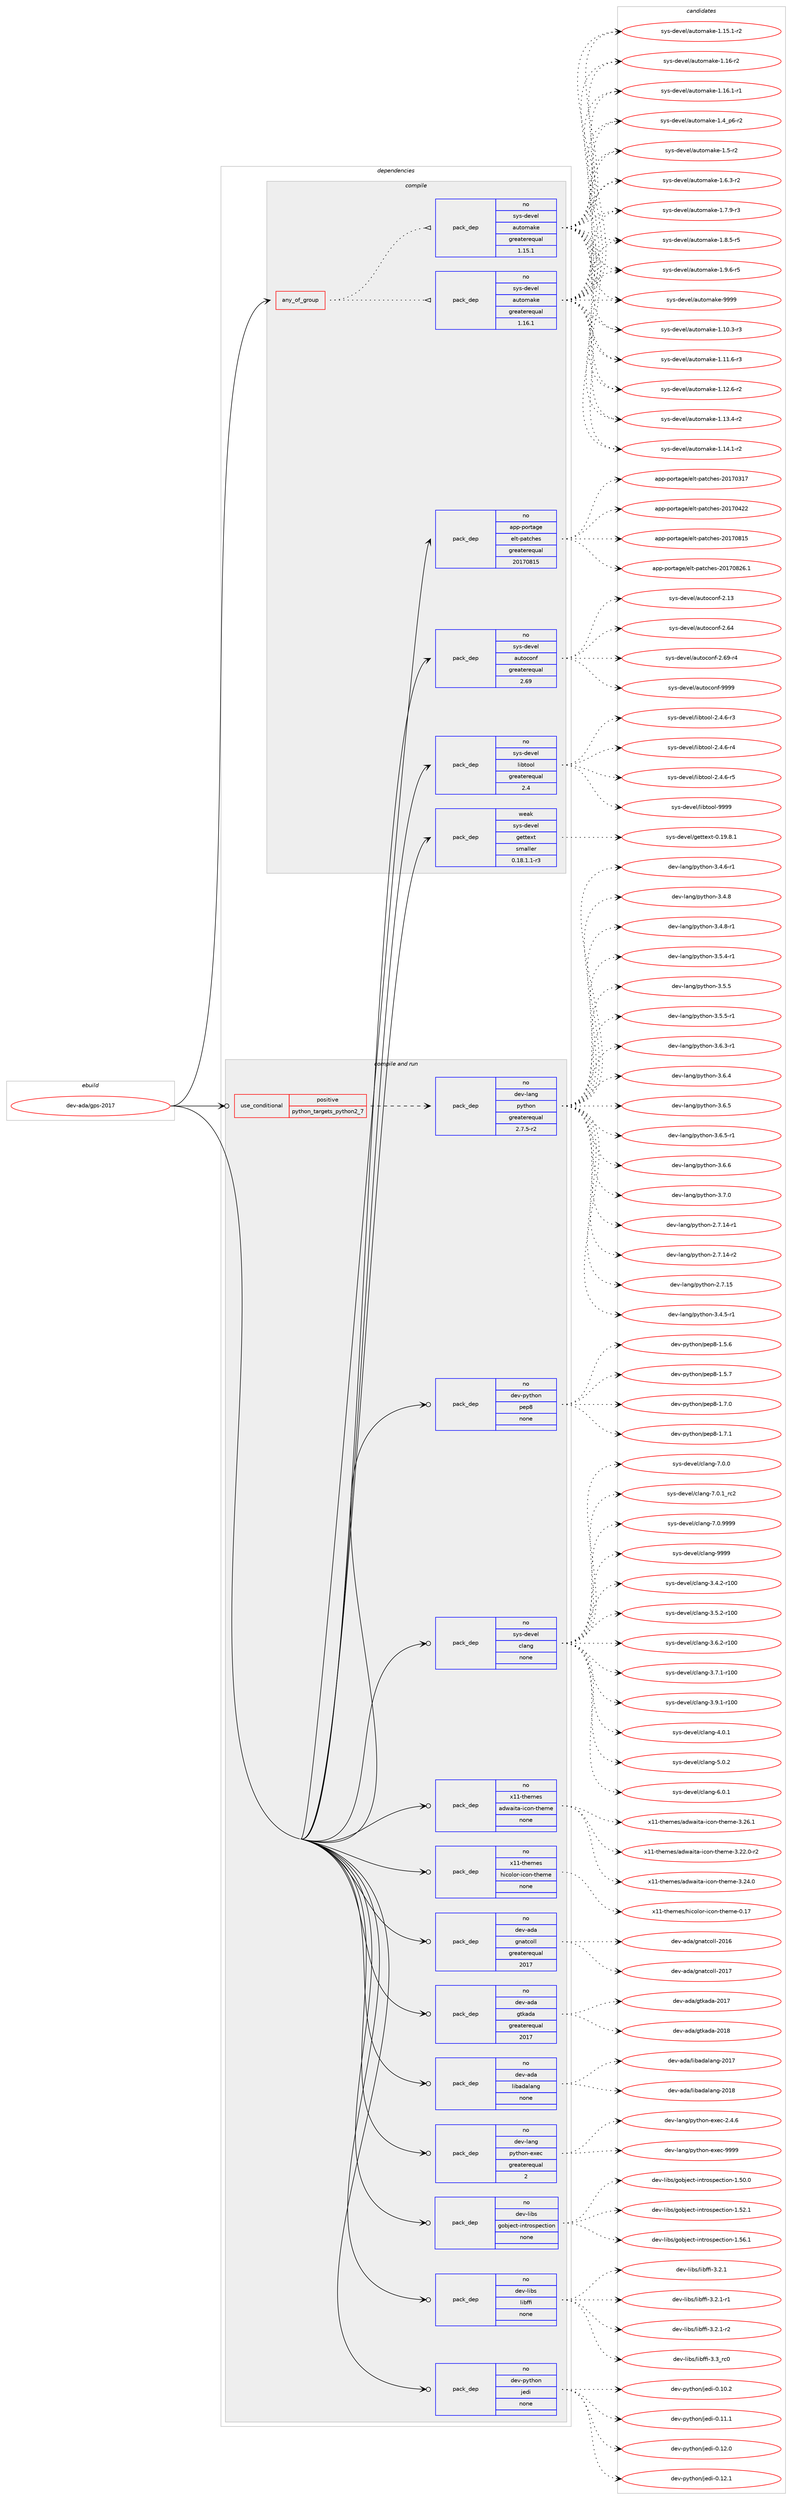 digraph prolog {

# *************
# Graph options
# *************

newrank=true;
concentrate=true;
compound=true;
graph [rankdir=LR,fontname=Helvetica,fontsize=10,ranksep=1.5];#, ranksep=2.5, nodesep=0.2];
edge  [arrowhead=vee];
node  [fontname=Helvetica,fontsize=10];

# **********
# The ebuild
# **********

subgraph cluster_leftcol {
color=gray;
rank=same;
label=<<i>ebuild</i>>;
id [label="dev-ada/gps-2017", color=red, width=4, href="../dev-ada/gps-2017.svg"];
}

# ****************
# The dependencies
# ****************

subgraph cluster_midcol {
color=gray;
label=<<i>dependencies</i>>;
subgraph cluster_compile {
fillcolor="#eeeeee";
style=filled;
label=<<i>compile</i>>;
subgraph any93 {
dependency2898 [label=<<TABLE BORDER="0" CELLBORDER="1" CELLSPACING="0" CELLPADDING="4"><TR><TD CELLPADDING="10">any_of_group</TD></TR></TABLE>>, shape=none, color=red];subgraph pack2383 {
dependency2899 [label=<<TABLE BORDER="0" CELLBORDER="1" CELLSPACING="0" CELLPADDING="4" WIDTH="220"><TR><TD ROWSPAN="6" CELLPADDING="30">pack_dep</TD></TR><TR><TD WIDTH="110">no</TD></TR><TR><TD>sys-devel</TD></TR><TR><TD>automake</TD></TR><TR><TD>greaterequal</TD></TR><TR><TD>1.16.1</TD></TR></TABLE>>, shape=none, color=blue];
}
dependency2898:e -> dependency2899:w [weight=20,style="dotted",arrowhead="oinv"];
subgraph pack2384 {
dependency2900 [label=<<TABLE BORDER="0" CELLBORDER="1" CELLSPACING="0" CELLPADDING="4" WIDTH="220"><TR><TD ROWSPAN="6" CELLPADDING="30">pack_dep</TD></TR><TR><TD WIDTH="110">no</TD></TR><TR><TD>sys-devel</TD></TR><TR><TD>automake</TD></TR><TR><TD>greaterequal</TD></TR><TR><TD>1.15.1</TD></TR></TABLE>>, shape=none, color=blue];
}
dependency2898:e -> dependency2900:w [weight=20,style="dotted",arrowhead="oinv"];
}
id:e -> dependency2898:w [weight=20,style="solid",arrowhead="vee"];
subgraph pack2385 {
dependency2901 [label=<<TABLE BORDER="0" CELLBORDER="1" CELLSPACING="0" CELLPADDING="4" WIDTH="220"><TR><TD ROWSPAN="6" CELLPADDING="30">pack_dep</TD></TR><TR><TD WIDTH="110">no</TD></TR><TR><TD>app-portage</TD></TR><TR><TD>elt-patches</TD></TR><TR><TD>greaterequal</TD></TR><TR><TD>20170815</TD></TR></TABLE>>, shape=none, color=blue];
}
id:e -> dependency2901:w [weight=20,style="solid",arrowhead="vee"];
subgraph pack2386 {
dependency2902 [label=<<TABLE BORDER="0" CELLBORDER="1" CELLSPACING="0" CELLPADDING="4" WIDTH="220"><TR><TD ROWSPAN="6" CELLPADDING="30">pack_dep</TD></TR><TR><TD WIDTH="110">no</TD></TR><TR><TD>sys-devel</TD></TR><TR><TD>autoconf</TD></TR><TR><TD>greaterequal</TD></TR><TR><TD>2.69</TD></TR></TABLE>>, shape=none, color=blue];
}
id:e -> dependency2902:w [weight=20,style="solid",arrowhead="vee"];
subgraph pack2387 {
dependency2903 [label=<<TABLE BORDER="0" CELLBORDER="1" CELLSPACING="0" CELLPADDING="4" WIDTH="220"><TR><TD ROWSPAN="6" CELLPADDING="30">pack_dep</TD></TR><TR><TD WIDTH="110">no</TD></TR><TR><TD>sys-devel</TD></TR><TR><TD>libtool</TD></TR><TR><TD>greaterequal</TD></TR><TR><TD>2.4</TD></TR></TABLE>>, shape=none, color=blue];
}
id:e -> dependency2903:w [weight=20,style="solid",arrowhead="vee"];
subgraph pack2388 {
dependency2904 [label=<<TABLE BORDER="0" CELLBORDER="1" CELLSPACING="0" CELLPADDING="4" WIDTH="220"><TR><TD ROWSPAN="6" CELLPADDING="30">pack_dep</TD></TR><TR><TD WIDTH="110">weak</TD></TR><TR><TD>sys-devel</TD></TR><TR><TD>gettext</TD></TR><TR><TD>smaller</TD></TR><TR><TD>0.18.1.1-r3</TD></TR></TABLE>>, shape=none, color=blue];
}
id:e -> dependency2904:w [weight=20,style="solid",arrowhead="vee"];
}
subgraph cluster_compileandrun {
fillcolor="#eeeeee";
style=filled;
label=<<i>compile and run</i>>;
subgraph cond416 {
dependency2905 [label=<<TABLE BORDER="0" CELLBORDER="1" CELLSPACING="0" CELLPADDING="4"><TR><TD ROWSPAN="3" CELLPADDING="10">use_conditional</TD></TR><TR><TD>positive</TD></TR><TR><TD>python_targets_python2_7</TD></TR></TABLE>>, shape=none, color=red];
subgraph pack2389 {
dependency2906 [label=<<TABLE BORDER="0" CELLBORDER="1" CELLSPACING="0" CELLPADDING="4" WIDTH="220"><TR><TD ROWSPAN="6" CELLPADDING="30">pack_dep</TD></TR><TR><TD WIDTH="110">no</TD></TR><TR><TD>dev-lang</TD></TR><TR><TD>python</TD></TR><TR><TD>greaterequal</TD></TR><TR><TD>2.7.5-r2</TD></TR></TABLE>>, shape=none, color=blue];
}
dependency2905:e -> dependency2906:w [weight=20,style="dashed",arrowhead="vee"];
}
id:e -> dependency2905:w [weight=20,style="solid",arrowhead="odotvee"];
subgraph pack2390 {
dependency2907 [label=<<TABLE BORDER="0" CELLBORDER="1" CELLSPACING="0" CELLPADDING="4" WIDTH="220"><TR><TD ROWSPAN="6" CELLPADDING="30">pack_dep</TD></TR><TR><TD WIDTH="110">no</TD></TR><TR><TD>dev-ada</TD></TR><TR><TD>gnatcoll</TD></TR><TR><TD>greaterequal</TD></TR><TR><TD>2017</TD></TR></TABLE>>, shape=none, color=blue];
}
id:e -> dependency2907:w [weight=20,style="solid",arrowhead="odotvee"];
subgraph pack2391 {
dependency2908 [label=<<TABLE BORDER="0" CELLBORDER="1" CELLSPACING="0" CELLPADDING="4" WIDTH="220"><TR><TD ROWSPAN="6" CELLPADDING="30">pack_dep</TD></TR><TR><TD WIDTH="110">no</TD></TR><TR><TD>dev-ada</TD></TR><TR><TD>gtkada</TD></TR><TR><TD>greaterequal</TD></TR><TR><TD>2017</TD></TR></TABLE>>, shape=none, color=blue];
}
id:e -> dependency2908:w [weight=20,style="solid",arrowhead="odotvee"];
subgraph pack2392 {
dependency2909 [label=<<TABLE BORDER="0" CELLBORDER="1" CELLSPACING="0" CELLPADDING="4" WIDTH="220"><TR><TD ROWSPAN="6" CELLPADDING="30">pack_dep</TD></TR><TR><TD WIDTH="110">no</TD></TR><TR><TD>dev-ada</TD></TR><TR><TD>libadalang</TD></TR><TR><TD>none</TD></TR><TR><TD></TD></TR></TABLE>>, shape=none, color=blue];
}
id:e -> dependency2909:w [weight=20,style="solid",arrowhead="odotvee"];
subgraph pack2393 {
dependency2910 [label=<<TABLE BORDER="0" CELLBORDER="1" CELLSPACING="0" CELLPADDING="4" WIDTH="220"><TR><TD ROWSPAN="6" CELLPADDING="30">pack_dep</TD></TR><TR><TD WIDTH="110">no</TD></TR><TR><TD>dev-lang</TD></TR><TR><TD>python-exec</TD></TR><TR><TD>greaterequal</TD></TR><TR><TD>2</TD></TR></TABLE>>, shape=none, color=blue];
}
id:e -> dependency2910:w [weight=20,style="solid",arrowhead="odotvee"];
subgraph pack2394 {
dependency2911 [label=<<TABLE BORDER="0" CELLBORDER="1" CELLSPACING="0" CELLPADDING="4" WIDTH="220"><TR><TD ROWSPAN="6" CELLPADDING="30">pack_dep</TD></TR><TR><TD WIDTH="110">no</TD></TR><TR><TD>dev-libs</TD></TR><TR><TD>gobject-introspection</TD></TR><TR><TD>none</TD></TR><TR><TD></TD></TR></TABLE>>, shape=none, color=blue];
}
id:e -> dependency2911:w [weight=20,style="solid",arrowhead="odotvee"];
subgraph pack2395 {
dependency2912 [label=<<TABLE BORDER="0" CELLBORDER="1" CELLSPACING="0" CELLPADDING="4" WIDTH="220"><TR><TD ROWSPAN="6" CELLPADDING="30">pack_dep</TD></TR><TR><TD WIDTH="110">no</TD></TR><TR><TD>dev-libs</TD></TR><TR><TD>libffi</TD></TR><TR><TD>none</TD></TR><TR><TD></TD></TR></TABLE>>, shape=none, color=blue];
}
id:e -> dependency2912:w [weight=20,style="solid",arrowhead="odotvee"];
subgraph pack2396 {
dependency2913 [label=<<TABLE BORDER="0" CELLBORDER="1" CELLSPACING="0" CELLPADDING="4" WIDTH="220"><TR><TD ROWSPAN="6" CELLPADDING="30">pack_dep</TD></TR><TR><TD WIDTH="110">no</TD></TR><TR><TD>dev-python</TD></TR><TR><TD>jedi</TD></TR><TR><TD>none</TD></TR><TR><TD></TD></TR></TABLE>>, shape=none, color=blue];
}
id:e -> dependency2913:w [weight=20,style="solid",arrowhead="odotvee"];
subgraph pack2397 {
dependency2914 [label=<<TABLE BORDER="0" CELLBORDER="1" CELLSPACING="0" CELLPADDING="4" WIDTH="220"><TR><TD ROWSPAN="6" CELLPADDING="30">pack_dep</TD></TR><TR><TD WIDTH="110">no</TD></TR><TR><TD>dev-python</TD></TR><TR><TD>pep8</TD></TR><TR><TD>none</TD></TR><TR><TD></TD></TR></TABLE>>, shape=none, color=blue];
}
id:e -> dependency2914:w [weight=20,style="solid",arrowhead="odotvee"];
subgraph pack2398 {
dependency2915 [label=<<TABLE BORDER="0" CELLBORDER="1" CELLSPACING="0" CELLPADDING="4" WIDTH="220"><TR><TD ROWSPAN="6" CELLPADDING="30">pack_dep</TD></TR><TR><TD WIDTH="110">no</TD></TR><TR><TD>sys-devel</TD></TR><TR><TD>clang</TD></TR><TR><TD>none</TD></TR><TR><TD></TD></TR></TABLE>>, shape=none, color=blue];
}
id:e -> dependency2915:w [weight=20,style="solid",arrowhead="odotvee"];
subgraph pack2399 {
dependency2916 [label=<<TABLE BORDER="0" CELLBORDER="1" CELLSPACING="0" CELLPADDING="4" WIDTH="220"><TR><TD ROWSPAN="6" CELLPADDING="30">pack_dep</TD></TR><TR><TD WIDTH="110">no</TD></TR><TR><TD>x11-themes</TD></TR><TR><TD>adwaita-icon-theme</TD></TR><TR><TD>none</TD></TR><TR><TD></TD></TR></TABLE>>, shape=none, color=blue];
}
id:e -> dependency2916:w [weight=20,style="solid",arrowhead="odotvee"];
subgraph pack2400 {
dependency2917 [label=<<TABLE BORDER="0" CELLBORDER="1" CELLSPACING="0" CELLPADDING="4" WIDTH="220"><TR><TD ROWSPAN="6" CELLPADDING="30">pack_dep</TD></TR><TR><TD WIDTH="110">no</TD></TR><TR><TD>x11-themes</TD></TR><TR><TD>hicolor-icon-theme</TD></TR><TR><TD>none</TD></TR><TR><TD></TD></TR></TABLE>>, shape=none, color=blue];
}
id:e -> dependency2917:w [weight=20,style="solid",arrowhead="odotvee"];
}
subgraph cluster_run {
fillcolor="#eeeeee";
style=filled;
label=<<i>run</i>>;
}
}

# **************
# The candidates
# **************

subgraph cluster_choices {
rank=same;
color=gray;
label=<<i>candidates</i>>;

subgraph choice2383 {
color=black;
nodesep=1;
choice11512111545100101118101108479711711611110997107101454946494846514511451 [label="sys-devel/automake-1.10.3-r3", color=red, width=4,href="../sys-devel/automake-1.10.3-r3.svg"];
choice11512111545100101118101108479711711611110997107101454946494946544511451 [label="sys-devel/automake-1.11.6-r3", color=red, width=4,href="../sys-devel/automake-1.11.6-r3.svg"];
choice11512111545100101118101108479711711611110997107101454946495046544511450 [label="sys-devel/automake-1.12.6-r2", color=red, width=4,href="../sys-devel/automake-1.12.6-r2.svg"];
choice11512111545100101118101108479711711611110997107101454946495146524511450 [label="sys-devel/automake-1.13.4-r2", color=red, width=4,href="../sys-devel/automake-1.13.4-r2.svg"];
choice11512111545100101118101108479711711611110997107101454946495246494511450 [label="sys-devel/automake-1.14.1-r2", color=red, width=4,href="../sys-devel/automake-1.14.1-r2.svg"];
choice11512111545100101118101108479711711611110997107101454946495346494511450 [label="sys-devel/automake-1.15.1-r2", color=red, width=4,href="../sys-devel/automake-1.15.1-r2.svg"];
choice1151211154510010111810110847971171161111099710710145494649544511450 [label="sys-devel/automake-1.16-r2", color=red, width=4,href="../sys-devel/automake-1.16-r2.svg"];
choice11512111545100101118101108479711711611110997107101454946495446494511449 [label="sys-devel/automake-1.16.1-r1", color=red, width=4,href="../sys-devel/automake-1.16.1-r1.svg"];
choice115121115451001011181011084797117116111109971071014549465295112544511450 [label="sys-devel/automake-1.4_p6-r2", color=red, width=4,href="../sys-devel/automake-1.4_p6-r2.svg"];
choice11512111545100101118101108479711711611110997107101454946534511450 [label="sys-devel/automake-1.5-r2", color=red, width=4,href="../sys-devel/automake-1.5-r2.svg"];
choice115121115451001011181011084797117116111109971071014549465446514511450 [label="sys-devel/automake-1.6.3-r2", color=red, width=4,href="../sys-devel/automake-1.6.3-r2.svg"];
choice115121115451001011181011084797117116111109971071014549465546574511451 [label="sys-devel/automake-1.7.9-r3", color=red, width=4,href="../sys-devel/automake-1.7.9-r3.svg"];
choice115121115451001011181011084797117116111109971071014549465646534511453 [label="sys-devel/automake-1.8.5-r5", color=red, width=4,href="../sys-devel/automake-1.8.5-r5.svg"];
choice115121115451001011181011084797117116111109971071014549465746544511453 [label="sys-devel/automake-1.9.6-r5", color=red, width=4,href="../sys-devel/automake-1.9.6-r5.svg"];
choice115121115451001011181011084797117116111109971071014557575757 [label="sys-devel/automake-9999", color=red, width=4,href="../sys-devel/automake-9999.svg"];
dependency2899:e -> choice11512111545100101118101108479711711611110997107101454946494846514511451:w [style=dotted,weight="100"];
dependency2899:e -> choice11512111545100101118101108479711711611110997107101454946494946544511451:w [style=dotted,weight="100"];
dependency2899:e -> choice11512111545100101118101108479711711611110997107101454946495046544511450:w [style=dotted,weight="100"];
dependency2899:e -> choice11512111545100101118101108479711711611110997107101454946495146524511450:w [style=dotted,weight="100"];
dependency2899:e -> choice11512111545100101118101108479711711611110997107101454946495246494511450:w [style=dotted,weight="100"];
dependency2899:e -> choice11512111545100101118101108479711711611110997107101454946495346494511450:w [style=dotted,weight="100"];
dependency2899:e -> choice1151211154510010111810110847971171161111099710710145494649544511450:w [style=dotted,weight="100"];
dependency2899:e -> choice11512111545100101118101108479711711611110997107101454946495446494511449:w [style=dotted,weight="100"];
dependency2899:e -> choice115121115451001011181011084797117116111109971071014549465295112544511450:w [style=dotted,weight="100"];
dependency2899:e -> choice11512111545100101118101108479711711611110997107101454946534511450:w [style=dotted,weight="100"];
dependency2899:e -> choice115121115451001011181011084797117116111109971071014549465446514511450:w [style=dotted,weight="100"];
dependency2899:e -> choice115121115451001011181011084797117116111109971071014549465546574511451:w [style=dotted,weight="100"];
dependency2899:e -> choice115121115451001011181011084797117116111109971071014549465646534511453:w [style=dotted,weight="100"];
dependency2899:e -> choice115121115451001011181011084797117116111109971071014549465746544511453:w [style=dotted,weight="100"];
dependency2899:e -> choice115121115451001011181011084797117116111109971071014557575757:w [style=dotted,weight="100"];
}
subgraph choice2384 {
color=black;
nodesep=1;
choice11512111545100101118101108479711711611110997107101454946494846514511451 [label="sys-devel/automake-1.10.3-r3", color=red, width=4,href="../sys-devel/automake-1.10.3-r3.svg"];
choice11512111545100101118101108479711711611110997107101454946494946544511451 [label="sys-devel/automake-1.11.6-r3", color=red, width=4,href="../sys-devel/automake-1.11.6-r3.svg"];
choice11512111545100101118101108479711711611110997107101454946495046544511450 [label="sys-devel/automake-1.12.6-r2", color=red, width=4,href="../sys-devel/automake-1.12.6-r2.svg"];
choice11512111545100101118101108479711711611110997107101454946495146524511450 [label="sys-devel/automake-1.13.4-r2", color=red, width=4,href="../sys-devel/automake-1.13.4-r2.svg"];
choice11512111545100101118101108479711711611110997107101454946495246494511450 [label="sys-devel/automake-1.14.1-r2", color=red, width=4,href="../sys-devel/automake-1.14.1-r2.svg"];
choice11512111545100101118101108479711711611110997107101454946495346494511450 [label="sys-devel/automake-1.15.1-r2", color=red, width=4,href="../sys-devel/automake-1.15.1-r2.svg"];
choice1151211154510010111810110847971171161111099710710145494649544511450 [label="sys-devel/automake-1.16-r2", color=red, width=4,href="../sys-devel/automake-1.16-r2.svg"];
choice11512111545100101118101108479711711611110997107101454946495446494511449 [label="sys-devel/automake-1.16.1-r1", color=red, width=4,href="../sys-devel/automake-1.16.1-r1.svg"];
choice115121115451001011181011084797117116111109971071014549465295112544511450 [label="sys-devel/automake-1.4_p6-r2", color=red, width=4,href="../sys-devel/automake-1.4_p6-r2.svg"];
choice11512111545100101118101108479711711611110997107101454946534511450 [label="sys-devel/automake-1.5-r2", color=red, width=4,href="../sys-devel/automake-1.5-r2.svg"];
choice115121115451001011181011084797117116111109971071014549465446514511450 [label="sys-devel/automake-1.6.3-r2", color=red, width=4,href="../sys-devel/automake-1.6.3-r2.svg"];
choice115121115451001011181011084797117116111109971071014549465546574511451 [label="sys-devel/automake-1.7.9-r3", color=red, width=4,href="../sys-devel/automake-1.7.9-r3.svg"];
choice115121115451001011181011084797117116111109971071014549465646534511453 [label="sys-devel/automake-1.8.5-r5", color=red, width=4,href="../sys-devel/automake-1.8.5-r5.svg"];
choice115121115451001011181011084797117116111109971071014549465746544511453 [label="sys-devel/automake-1.9.6-r5", color=red, width=4,href="../sys-devel/automake-1.9.6-r5.svg"];
choice115121115451001011181011084797117116111109971071014557575757 [label="sys-devel/automake-9999", color=red, width=4,href="../sys-devel/automake-9999.svg"];
dependency2900:e -> choice11512111545100101118101108479711711611110997107101454946494846514511451:w [style=dotted,weight="100"];
dependency2900:e -> choice11512111545100101118101108479711711611110997107101454946494946544511451:w [style=dotted,weight="100"];
dependency2900:e -> choice11512111545100101118101108479711711611110997107101454946495046544511450:w [style=dotted,weight="100"];
dependency2900:e -> choice11512111545100101118101108479711711611110997107101454946495146524511450:w [style=dotted,weight="100"];
dependency2900:e -> choice11512111545100101118101108479711711611110997107101454946495246494511450:w [style=dotted,weight="100"];
dependency2900:e -> choice11512111545100101118101108479711711611110997107101454946495346494511450:w [style=dotted,weight="100"];
dependency2900:e -> choice1151211154510010111810110847971171161111099710710145494649544511450:w [style=dotted,weight="100"];
dependency2900:e -> choice11512111545100101118101108479711711611110997107101454946495446494511449:w [style=dotted,weight="100"];
dependency2900:e -> choice115121115451001011181011084797117116111109971071014549465295112544511450:w [style=dotted,weight="100"];
dependency2900:e -> choice11512111545100101118101108479711711611110997107101454946534511450:w [style=dotted,weight="100"];
dependency2900:e -> choice115121115451001011181011084797117116111109971071014549465446514511450:w [style=dotted,weight="100"];
dependency2900:e -> choice115121115451001011181011084797117116111109971071014549465546574511451:w [style=dotted,weight="100"];
dependency2900:e -> choice115121115451001011181011084797117116111109971071014549465646534511453:w [style=dotted,weight="100"];
dependency2900:e -> choice115121115451001011181011084797117116111109971071014549465746544511453:w [style=dotted,weight="100"];
dependency2900:e -> choice115121115451001011181011084797117116111109971071014557575757:w [style=dotted,weight="100"];
}
subgraph choice2385 {
color=black;
nodesep=1;
choice97112112451121111141169710310147101108116451129711699104101115455048495548514955 [label="app-portage/elt-patches-20170317", color=red, width=4,href="../app-portage/elt-patches-20170317.svg"];
choice97112112451121111141169710310147101108116451129711699104101115455048495548525050 [label="app-portage/elt-patches-20170422", color=red, width=4,href="../app-portage/elt-patches-20170422.svg"];
choice97112112451121111141169710310147101108116451129711699104101115455048495548564953 [label="app-portage/elt-patches-20170815", color=red, width=4,href="../app-portage/elt-patches-20170815.svg"];
choice971121124511211111411697103101471011081164511297116991041011154550484955485650544649 [label="app-portage/elt-patches-20170826.1", color=red, width=4,href="../app-portage/elt-patches-20170826.1.svg"];
dependency2901:e -> choice97112112451121111141169710310147101108116451129711699104101115455048495548514955:w [style=dotted,weight="100"];
dependency2901:e -> choice97112112451121111141169710310147101108116451129711699104101115455048495548525050:w [style=dotted,weight="100"];
dependency2901:e -> choice97112112451121111141169710310147101108116451129711699104101115455048495548564953:w [style=dotted,weight="100"];
dependency2901:e -> choice971121124511211111411697103101471011081164511297116991041011154550484955485650544649:w [style=dotted,weight="100"];
}
subgraph choice2386 {
color=black;
nodesep=1;
choice115121115451001011181011084797117116111991111101024550464951 [label="sys-devel/autoconf-2.13", color=red, width=4,href="../sys-devel/autoconf-2.13.svg"];
choice115121115451001011181011084797117116111991111101024550465452 [label="sys-devel/autoconf-2.64", color=red, width=4,href="../sys-devel/autoconf-2.64.svg"];
choice1151211154510010111810110847971171161119911111010245504654574511452 [label="sys-devel/autoconf-2.69-r4", color=red, width=4,href="../sys-devel/autoconf-2.69-r4.svg"];
choice115121115451001011181011084797117116111991111101024557575757 [label="sys-devel/autoconf-9999", color=red, width=4,href="../sys-devel/autoconf-9999.svg"];
dependency2902:e -> choice115121115451001011181011084797117116111991111101024550464951:w [style=dotted,weight="100"];
dependency2902:e -> choice115121115451001011181011084797117116111991111101024550465452:w [style=dotted,weight="100"];
dependency2902:e -> choice1151211154510010111810110847971171161119911111010245504654574511452:w [style=dotted,weight="100"];
dependency2902:e -> choice115121115451001011181011084797117116111991111101024557575757:w [style=dotted,weight="100"];
}
subgraph choice2387 {
color=black;
nodesep=1;
choice1151211154510010111810110847108105981161111111084550465246544511451 [label="sys-devel/libtool-2.4.6-r3", color=red, width=4,href="../sys-devel/libtool-2.4.6-r3.svg"];
choice1151211154510010111810110847108105981161111111084550465246544511452 [label="sys-devel/libtool-2.4.6-r4", color=red, width=4,href="../sys-devel/libtool-2.4.6-r4.svg"];
choice1151211154510010111810110847108105981161111111084550465246544511453 [label="sys-devel/libtool-2.4.6-r5", color=red, width=4,href="../sys-devel/libtool-2.4.6-r5.svg"];
choice1151211154510010111810110847108105981161111111084557575757 [label="sys-devel/libtool-9999", color=red, width=4,href="../sys-devel/libtool-9999.svg"];
dependency2903:e -> choice1151211154510010111810110847108105981161111111084550465246544511451:w [style=dotted,weight="100"];
dependency2903:e -> choice1151211154510010111810110847108105981161111111084550465246544511452:w [style=dotted,weight="100"];
dependency2903:e -> choice1151211154510010111810110847108105981161111111084550465246544511453:w [style=dotted,weight="100"];
dependency2903:e -> choice1151211154510010111810110847108105981161111111084557575757:w [style=dotted,weight="100"];
}
subgraph choice2388 {
color=black;
nodesep=1;
choice1151211154510010111810110847103101116116101120116454846495746564649 [label="sys-devel/gettext-0.19.8.1", color=red, width=4,href="../sys-devel/gettext-0.19.8.1.svg"];
dependency2904:e -> choice1151211154510010111810110847103101116116101120116454846495746564649:w [style=dotted,weight="100"];
}
subgraph choice2389 {
color=black;
nodesep=1;
choice100101118451089711010347112121116104111110455046554649524511449 [label="dev-lang/python-2.7.14-r1", color=red, width=4,href="../dev-lang/python-2.7.14-r1.svg"];
choice100101118451089711010347112121116104111110455046554649524511450 [label="dev-lang/python-2.7.14-r2", color=red, width=4,href="../dev-lang/python-2.7.14-r2.svg"];
choice10010111845108971101034711212111610411111045504655464953 [label="dev-lang/python-2.7.15", color=red, width=4,href="../dev-lang/python-2.7.15.svg"];
choice1001011184510897110103471121211161041111104551465246534511449 [label="dev-lang/python-3.4.5-r1", color=red, width=4,href="../dev-lang/python-3.4.5-r1.svg"];
choice1001011184510897110103471121211161041111104551465246544511449 [label="dev-lang/python-3.4.6-r1", color=red, width=4,href="../dev-lang/python-3.4.6-r1.svg"];
choice100101118451089711010347112121116104111110455146524656 [label="dev-lang/python-3.4.8", color=red, width=4,href="../dev-lang/python-3.4.8.svg"];
choice1001011184510897110103471121211161041111104551465246564511449 [label="dev-lang/python-3.4.8-r1", color=red, width=4,href="../dev-lang/python-3.4.8-r1.svg"];
choice1001011184510897110103471121211161041111104551465346524511449 [label="dev-lang/python-3.5.4-r1", color=red, width=4,href="../dev-lang/python-3.5.4-r1.svg"];
choice100101118451089711010347112121116104111110455146534653 [label="dev-lang/python-3.5.5", color=red, width=4,href="../dev-lang/python-3.5.5.svg"];
choice1001011184510897110103471121211161041111104551465346534511449 [label="dev-lang/python-3.5.5-r1", color=red, width=4,href="../dev-lang/python-3.5.5-r1.svg"];
choice1001011184510897110103471121211161041111104551465446514511449 [label="dev-lang/python-3.6.3-r1", color=red, width=4,href="../dev-lang/python-3.6.3-r1.svg"];
choice100101118451089711010347112121116104111110455146544652 [label="dev-lang/python-3.6.4", color=red, width=4,href="../dev-lang/python-3.6.4.svg"];
choice100101118451089711010347112121116104111110455146544653 [label="dev-lang/python-3.6.5", color=red, width=4,href="../dev-lang/python-3.6.5.svg"];
choice1001011184510897110103471121211161041111104551465446534511449 [label="dev-lang/python-3.6.5-r1", color=red, width=4,href="../dev-lang/python-3.6.5-r1.svg"];
choice100101118451089711010347112121116104111110455146544654 [label="dev-lang/python-3.6.6", color=red, width=4,href="../dev-lang/python-3.6.6.svg"];
choice100101118451089711010347112121116104111110455146554648 [label="dev-lang/python-3.7.0", color=red, width=4,href="../dev-lang/python-3.7.0.svg"];
dependency2906:e -> choice100101118451089711010347112121116104111110455046554649524511449:w [style=dotted,weight="100"];
dependency2906:e -> choice100101118451089711010347112121116104111110455046554649524511450:w [style=dotted,weight="100"];
dependency2906:e -> choice10010111845108971101034711212111610411111045504655464953:w [style=dotted,weight="100"];
dependency2906:e -> choice1001011184510897110103471121211161041111104551465246534511449:w [style=dotted,weight="100"];
dependency2906:e -> choice1001011184510897110103471121211161041111104551465246544511449:w [style=dotted,weight="100"];
dependency2906:e -> choice100101118451089711010347112121116104111110455146524656:w [style=dotted,weight="100"];
dependency2906:e -> choice1001011184510897110103471121211161041111104551465246564511449:w [style=dotted,weight="100"];
dependency2906:e -> choice1001011184510897110103471121211161041111104551465346524511449:w [style=dotted,weight="100"];
dependency2906:e -> choice100101118451089711010347112121116104111110455146534653:w [style=dotted,weight="100"];
dependency2906:e -> choice1001011184510897110103471121211161041111104551465346534511449:w [style=dotted,weight="100"];
dependency2906:e -> choice1001011184510897110103471121211161041111104551465446514511449:w [style=dotted,weight="100"];
dependency2906:e -> choice100101118451089711010347112121116104111110455146544652:w [style=dotted,weight="100"];
dependency2906:e -> choice100101118451089711010347112121116104111110455146544653:w [style=dotted,weight="100"];
dependency2906:e -> choice1001011184510897110103471121211161041111104551465446534511449:w [style=dotted,weight="100"];
dependency2906:e -> choice100101118451089711010347112121116104111110455146544654:w [style=dotted,weight="100"];
dependency2906:e -> choice100101118451089711010347112121116104111110455146554648:w [style=dotted,weight="100"];
}
subgraph choice2390 {
color=black;
nodesep=1;
choice1001011184597100974710311097116991111081084550484954 [label="dev-ada/gnatcoll-2016", color=red, width=4,href="../dev-ada/gnatcoll-2016.svg"];
choice1001011184597100974710311097116991111081084550484955 [label="dev-ada/gnatcoll-2017", color=red, width=4,href="../dev-ada/gnatcoll-2017.svg"];
dependency2907:e -> choice1001011184597100974710311097116991111081084550484954:w [style=dotted,weight="100"];
dependency2907:e -> choice1001011184597100974710311097116991111081084550484955:w [style=dotted,weight="100"];
}
subgraph choice2391 {
color=black;
nodesep=1;
choice1001011184597100974710311610797100974550484955 [label="dev-ada/gtkada-2017", color=red, width=4,href="../dev-ada/gtkada-2017.svg"];
choice1001011184597100974710311610797100974550484956 [label="dev-ada/gtkada-2018", color=red, width=4,href="../dev-ada/gtkada-2018.svg"];
dependency2908:e -> choice1001011184597100974710311610797100974550484955:w [style=dotted,weight="100"];
dependency2908:e -> choice1001011184597100974710311610797100974550484956:w [style=dotted,weight="100"];
}
subgraph choice2392 {
color=black;
nodesep=1;
choice10010111845971009747108105989710097108971101034550484955 [label="dev-ada/libadalang-2017", color=red, width=4,href="../dev-ada/libadalang-2017.svg"];
choice10010111845971009747108105989710097108971101034550484956 [label="dev-ada/libadalang-2018", color=red, width=4,href="../dev-ada/libadalang-2018.svg"];
dependency2909:e -> choice10010111845971009747108105989710097108971101034550484955:w [style=dotted,weight="100"];
dependency2909:e -> choice10010111845971009747108105989710097108971101034550484956:w [style=dotted,weight="100"];
}
subgraph choice2393 {
color=black;
nodesep=1;
choice1001011184510897110103471121211161041111104510112010199455046524654 [label="dev-lang/python-exec-2.4.6", color=red, width=4,href="../dev-lang/python-exec-2.4.6.svg"];
choice10010111845108971101034711212111610411111045101120101994557575757 [label="dev-lang/python-exec-9999", color=red, width=4,href="../dev-lang/python-exec-9999.svg"];
dependency2910:e -> choice1001011184510897110103471121211161041111104510112010199455046524654:w [style=dotted,weight="100"];
dependency2910:e -> choice10010111845108971101034711212111610411111045101120101994557575757:w [style=dotted,weight="100"];
}
subgraph choice2394 {
color=black;
nodesep=1;
choice1001011184510810598115471031119810610199116451051101161141111151121019911610511111045494653484648 [label="dev-libs/gobject-introspection-1.50.0", color=red, width=4,href="../dev-libs/gobject-introspection-1.50.0.svg"];
choice1001011184510810598115471031119810610199116451051101161141111151121019911610511111045494653504649 [label="dev-libs/gobject-introspection-1.52.1", color=red, width=4,href="../dev-libs/gobject-introspection-1.52.1.svg"];
choice1001011184510810598115471031119810610199116451051101161141111151121019911610511111045494653544649 [label="dev-libs/gobject-introspection-1.56.1", color=red, width=4,href="../dev-libs/gobject-introspection-1.56.1.svg"];
dependency2911:e -> choice1001011184510810598115471031119810610199116451051101161141111151121019911610511111045494653484648:w [style=dotted,weight="100"];
dependency2911:e -> choice1001011184510810598115471031119810610199116451051101161141111151121019911610511111045494653504649:w [style=dotted,weight="100"];
dependency2911:e -> choice1001011184510810598115471031119810610199116451051101161141111151121019911610511111045494653544649:w [style=dotted,weight="100"];
}
subgraph choice2395 {
color=black;
nodesep=1;
choice10010111845108105981154710810598102102105455146504649 [label="dev-libs/libffi-3.2.1", color=red, width=4,href="../dev-libs/libffi-3.2.1.svg"];
choice100101118451081059811547108105981021021054551465046494511449 [label="dev-libs/libffi-3.2.1-r1", color=red, width=4,href="../dev-libs/libffi-3.2.1-r1.svg"];
choice100101118451081059811547108105981021021054551465046494511450 [label="dev-libs/libffi-3.2.1-r2", color=red, width=4,href="../dev-libs/libffi-3.2.1-r2.svg"];
choice1001011184510810598115471081059810210210545514651951149948 [label="dev-libs/libffi-3.3_rc0", color=red, width=4,href="../dev-libs/libffi-3.3_rc0.svg"];
dependency2912:e -> choice10010111845108105981154710810598102102105455146504649:w [style=dotted,weight="100"];
dependency2912:e -> choice100101118451081059811547108105981021021054551465046494511449:w [style=dotted,weight="100"];
dependency2912:e -> choice100101118451081059811547108105981021021054551465046494511450:w [style=dotted,weight="100"];
dependency2912:e -> choice1001011184510810598115471081059810210210545514651951149948:w [style=dotted,weight="100"];
}
subgraph choice2396 {
color=black;
nodesep=1;
choice100101118451121211161041111104710610110010545484649484650 [label="dev-python/jedi-0.10.2", color=red, width=4,href="../dev-python/jedi-0.10.2.svg"];
choice100101118451121211161041111104710610110010545484649494649 [label="dev-python/jedi-0.11.1", color=red, width=4,href="../dev-python/jedi-0.11.1.svg"];
choice100101118451121211161041111104710610110010545484649504648 [label="dev-python/jedi-0.12.0", color=red, width=4,href="../dev-python/jedi-0.12.0.svg"];
choice100101118451121211161041111104710610110010545484649504649 [label="dev-python/jedi-0.12.1", color=red, width=4,href="../dev-python/jedi-0.12.1.svg"];
dependency2913:e -> choice100101118451121211161041111104710610110010545484649484650:w [style=dotted,weight="100"];
dependency2913:e -> choice100101118451121211161041111104710610110010545484649494649:w [style=dotted,weight="100"];
dependency2913:e -> choice100101118451121211161041111104710610110010545484649504648:w [style=dotted,weight="100"];
dependency2913:e -> choice100101118451121211161041111104710610110010545484649504649:w [style=dotted,weight="100"];
}
subgraph choice2397 {
color=black;
nodesep=1;
choice100101118451121211161041111104711210111256454946534654 [label="dev-python/pep8-1.5.6", color=red, width=4,href="../dev-python/pep8-1.5.6.svg"];
choice100101118451121211161041111104711210111256454946534655 [label="dev-python/pep8-1.5.7", color=red, width=4,href="../dev-python/pep8-1.5.7.svg"];
choice100101118451121211161041111104711210111256454946554648 [label="dev-python/pep8-1.7.0", color=red, width=4,href="../dev-python/pep8-1.7.0.svg"];
choice100101118451121211161041111104711210111256454946554649 [label="dev-python/pep8-1.7.1", color=red, width=4,href="../dev-python/pep8-1.7.1.svg"];
dependency2914:e -> choice100101118451121211161041111104711210111256454946534654:w [style=dotted,weight="100"];
dependency2914:e -> choice100101118451121211161041111104711210111256454946534655:w [style=dotted,weight="100"];
dependency2914:e -> choice100101118451121211161041111104711210111256454946554648:w [style=dotted,weight="100"];
dependency2914:e -> choice100101118451121211161041111104711210111256454946554649:w [style=dotted,weight="100"];
}
subgraph choice2398 {
color=black;
nodesep=1;
choice1151211154510010111810110847991089711010345514652465045114494848 [label="sys-devel/clang-3.4.2-r100", color=red, width=4,href="../sys-devel/clang-3.4.2-r100.svg"];
choice1151211154510010111810110847991089711010345514653465045114494848 [label="sys-devel/clang-3.5.2-r100", color=red, width=4,href="../sys-devel/clang-3.5.2-r100.svg"];
choice1151211154510010111810110847991089711010345514654465045114494848 [label="sys-devel/clang-3.6.2-r100", color=red, width=4,href="../sys-devel/clang-3.6.2-r100.svg"];
choice1151211154510010111810110847991089711010345514655464945114494848 [label="sys-devel/clang-3.7.1-r100", color=red, width=4,href="../sys-devel/clang-3.7.1-r100.svg"];
choice1151211154510010111810110847991089711010345514657464945114494848 [label="sys-devel/clang-3.9.1-r100", color=red, width=4,href="../sys-devel/clang-3.9.1-r100.svg"];
choice11512111545100101118101108479910897110103455246484649 [label="sys-devel/clang-4.0.1", color=red, width=4,href="../sys-devel/clang-4.0.1.svg"];
choice11512111545100101118101108479910897110103455346484650 [label="sys-devel/clang-5.0.2", color=red, width=4,href="../sys-devel/clang-5.0.2.svg"];
choice11512111545100101118101108479910897110103455446484649 [label="sys-devel/clang-6.0.1", color=red, width=4,href="../sys-devel/clang-6.0.1.svg"];
choice11512111545100101118101108479910897110103455546484648 [label="sys-devel/clang-7.0.0", color=red, width=4,href="../sys-devel/clang-7.0.0.svg"];
choice11512111545100101118101108479910897110103455546484649951149950 [label="sys-devel/clang-7.0.1_rc2", color=red, width=4,href="../sys-devel/clang-7.0.1_rc2.svg"];
choice11512111545100101118101108479910897110103455546484657575757 [label="sys-devel/clang-7.0.9999", color=red, width=4,href="../sys-devel/clang-7.0.9999.svg"];
choice115121115451001011181011084799108971101034557575757 [label="sys-devel/clang-9999", color=red, width=4,href="../sys-devel/clang-9999.svg"];
dependency2915:e -> choice1151211154510010111810110847991089711010345514652465045114494848:w [style=dotted,weight="100"];
dependency2915:e -> choice1151211154510010111810110847991089711010345514653465045114494848:w [style=dotted,weight="100"];
dependency2915:e -> choice1151211154510010111810110847991089711010345514654465045114494848:w [style=dotted,weight="100"];
dependency2915:e -> choice1151211154510010111810110847991089711010345514655464945114494848:w [style=dotted,weight="100"];
dependency2915:e -> choice1151211154510010111810110847991089711010345514657464945114494848:w [style=dotted,weight="100"];
dependency2915:e -> choice11512111545100101118101108479910897110103455246484649:w [style=dotted,weight="100"];
dependency2915:e -> choice11512111545100101118101108479910897110103455346484650:w [style=dotted,weight="100"];
dependency2915:e -> choice11512111545100101118101108479910897110103455446484649:w [style=dotted,weight="100"];
dependency2915:e -> choice11512111545100101118101108479910897110103455546484648:w [style=dotted,weight="100"];
dependency2915:e -> choice11512111545100101118101108479910897110103455546484649951149950:w [style=dotted,weight="100"];
dependency2915:e -> choice11512111545100101118101108479910897110103455546484657575757:w [style=dotted,weight="100"];
dependency2915:e -> choice115121115451001011181011084799108971101034557575757:w [style=dotted,weight="100"];
}
subgraph choice2399 {
color=black;
nodesep=1;
choice12049494511610410110910111547971001199710511697451059911111045116104101109101455146505046484511450 [label="x11-themes/adwaita-icon-theme-3.22.0-r2", color=red, width=4,href="../x11-themes/adwaita-icon-theme-3.22.0-r2.svg"];
choice1204949451161041011091011154797100119971051169745105991111104511610410110910145514650524648 [label="x11-themes/adwaita-icon-theme-3.24.0", color=red, width=4,href="../x11-themes/adwaita-icon-theme-3.24.0.svg"];
choice1204949451161041011091011154797100119971051169745105991111104511610410110910145514650544649 [label="x11-themes/adwaita-icon-theme-3.26.1", color=red, width=4,href="../x11-themes/adwaita-icon-theme-3.26.1.svg"];
dependency2916:e -> choice12049494511610410110910111547971001199710511697451059911111045116104101109101455146505046484511450:w [style=dotted,weight="100"];
dependency2916:e -> choice1204949451161041011091011154797100119971051169745105991111104511610410110910145514650524648:w [style=dotted,weight="100"];
dependency2916:e -> choice1204949451161041011091011154797100119971051169745105991111104511610410110910145514650544649:w [style=dotted,weight="100"];
}
subgraph choice2400 {
color=black;
nodesep=1;
choice12049494511610410110910111547104105991111081111144510599111110451161041011091014548464955 [label="x11-themes/hicolor-icon-theme-0.17", color=red, width=4,href="../x11-themes/hicolor-icon-theme-0.17.svg"];
dependency2917:e -> choice12049494511610410110910111547104105991111081111144510599111110451161041011091014548464955:w [style=dotted,weight="100"];
}
}

}
